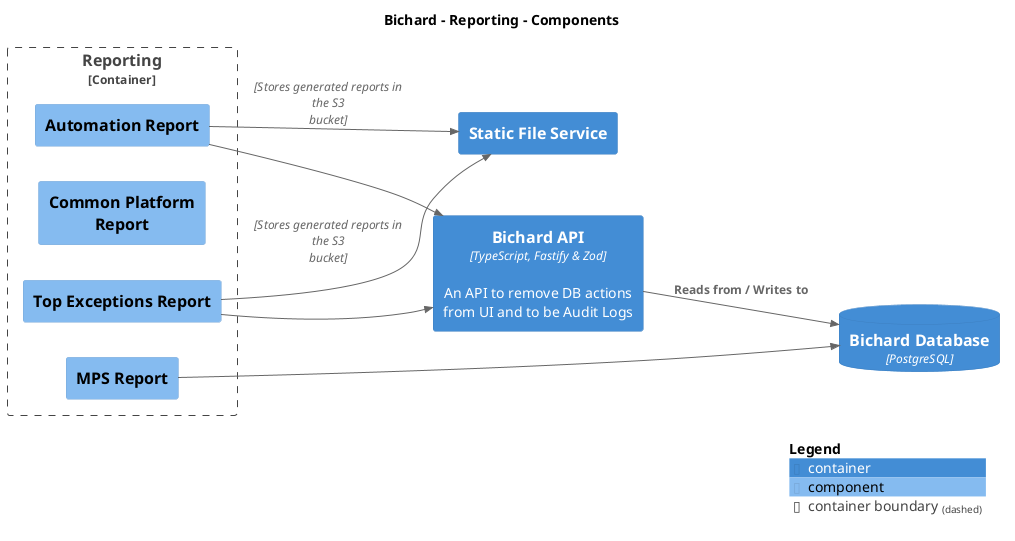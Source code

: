 @startuml
set separator none
title Bichard - Reporting - Components

left to right direction

!include <C4/C4>
!include <C4/C4_Context>
!include <C4/C4_Container>
!include <C4/C4_Component>

ContainerDb(Bichard.BichardDatabase, "Bichard Database", $techn="PostgreSQL", $descr="", $tags="", $link="")
Container(Bichard.StaticFileService, "Static File Service", $techn="", $descr="", $tags="", $link="")
Container(Bichard.BichardAPI, "Bichard API", $techn="TypeScript, Fastify & Zod", $descr="An API to remove DB actions from UI and to be Audit Logs", $tags="", $link="")

Container_Boundary("Bichard.Reporting_boundary", "Reporting", $tags="") {
  Component(Bichard.Reporting.AutomationReport, "Automation Report", $techn="", $descr="", $tags="", $link="")
  Component(Bichard.Reporting.CommonPlatformReport, "Common Platform Report", $techn="", $descr="", $tags="", $link="")
  Component(Bichard.Reporting.MPSReport, "MPS Report", $techn="", $descr="", $tags="", $link="")
  Component(Bichard.Reporting.TopExceptionsReport, "Top Exceptions Report", $techn="", $descr="", $tags="", $link="")
}

Rel(Bichard.Reporting.AutomationReport, Bichard.BichardAPI, "", $techn="", $tags="", $link="")
Rel(Bichard.Reporting.MPSReport, Bichard.BichardDatabase, "", $techn="", $tags="", $link="")
Rel(Bichard.Reporting.TopExceptionsReport, Bichard.BichardAPI, "", $techn="", $tags="", $link="")
Rel(Bichard.Reporting.AutomationReport, Bichard.StaticFileService, "", $techn="Stores generated reports in the S3 bucket", $tags="", $link="")
Rel(Bichard.Reporting.TopExceptionsReport, Bichard.StaticFileService, "", $techn="Stores generated reports in the S3 bucket", $tags="", $link="")
Rel(Bichard.BichardAPI, Bichard.BichardDatabase, "Reads from / Writes to", $techn="", $tags="", $link="")

SHOW_LEGEND(true)
@enduml